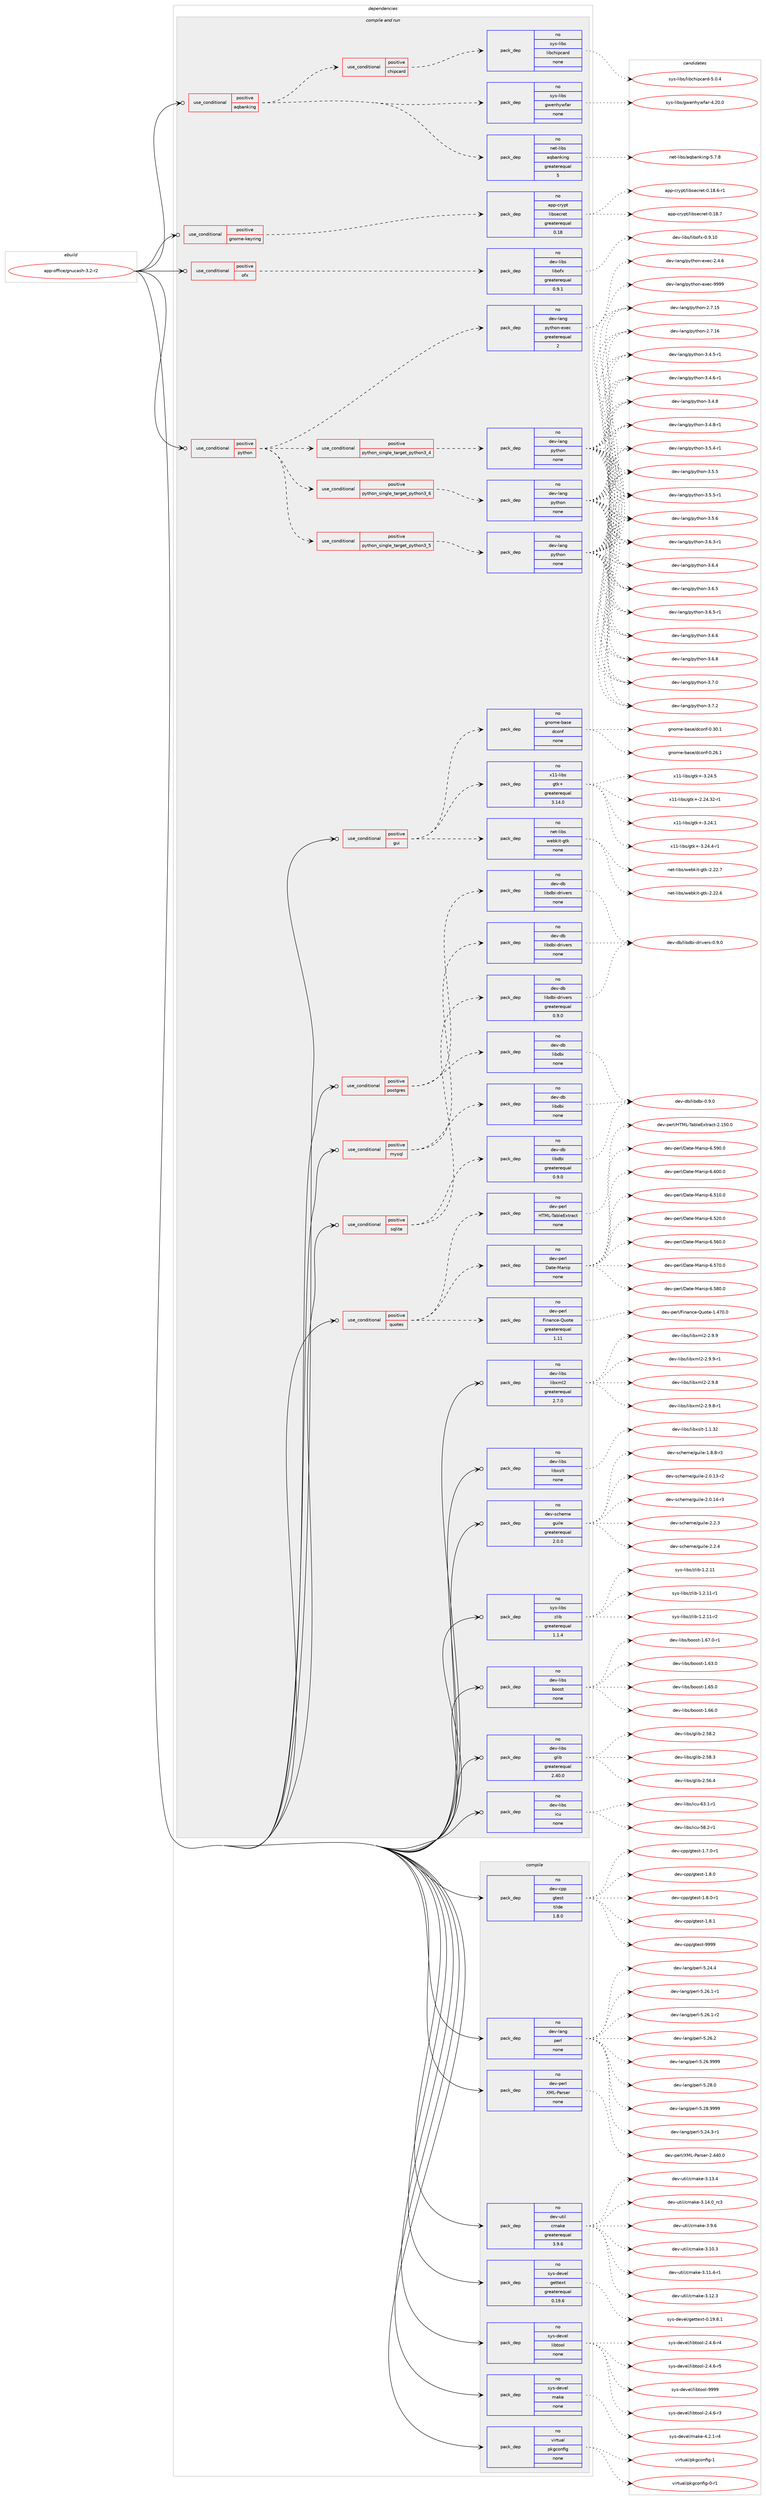 digraph prolog {

# *************
# Graph options
# *************

newrank=true;
concentrate=true;
compound=true;
graph [rankdir=LR,fontname=Helvetica,fontsize=10,ranksep=1.5];#, ranksep=2.5, nodesep=0.2];
edge  [arrowhead=vee];
node  [fontname=Helvetica,fontsize=10];

# **********
# The ebuild
# **********

subgraph cluster_leftcol {
color=gray;
rank=same;
label=<<i>ebuild</i>>;
id [label="app-office/gnucash-3.2-r2", color=red, width=4, href="../app-office/gnucash-3.2-r2.svg"];
}

# ****************
# The dependencies
# ****************

subgraph cluster_midcol {
color=gray;
label=<<i>dependencies</i>>;
subgraph cluster_compile {
fillcolor="#eeeeee";
style=filled;
label=<<i>compile</i>>;
subgraph pack928114 {
dependency1302621 [label=<<TABLE BORDER="0" CELLBORDER="1" CELLSPACING="0" CELLPADDING="4" WIDTH="220"><TR><TD ROWSPAN="6" CELLPADDING="30">pack_dep</TD></TR><TR><TD WIDTH="110">no</TD></TR><TR><TD>dev-cpp</TD></TR><TR><TD>gtest</TD></TR><TR><TD>tilde</TD></TR><TR><TD>1.8.0</TD></TR></TABLE>>, shape=none, color=blue];
}
id:e -> dependency1302621:w [weight=20,style="solid",arrowhead="vee"];
subgraph pack928115 {
dependency1302622 [label=<<TABLE BORDER="0" CELLBORDER="1" CELLSPACING="0" CELLPADDING="4" WIDTH="220"><TR><TD ROWSPAN="6" CELLPADDING="30">pack_dep</TD></TR><TR><TD WIDTH="110">no</TD></TR><TR><TD>dev-lang</TD></TR><TR><TD>perl</TD></TR><TR><TD>none</TD></TR><TR><TD></TD></TR></TABLE>>, shape=none, color=blue];
}
id:e -> dependency1302622:w [weight=20,style="solid",arrowhead="vee"];
subgraph pack928116 {
dependency1302623 [label=<<TABLE BORDER="0" CELLBORDER="1" CELLSPACING="0" CELLPADDING="4" WIDTH="220"><TR><TD ROWSPAN="6" CELLPADDING="30">pack_dep</TD></TR><TR><TD WIDTH="110">no</TD></TR><TR><TD>dev-perl</TD></TR><TR><TD>XML-Parser</TD></TR><TR><TD>none</TD></TR><TR><TD></TD></TR></TABLE>>, shape=none, color=blue];
}
id:e -> dependency1302623:w [weight=20,style="solid",arrowhead="vee"];
subgraph pack928117 {
dependency1302624 [label=<<TABLE BORDER="0" CELLBORDER="1" CELLSPACING="0" CELLPADDING="4" WIDTH="220"><TR><TD ROWSPAN="6" CELLPADDING="30">pack_dep</TD></TR><TR><TD WIDTH="110">no</TD></TR><TR><TD>dev-util</TD></TR><TR><TD>cmake</TD></TR><TR><TD>greaterequal</TD></TR><TR><TD>3.9.6</TD></TR></TABLE>>, shape=none, color=blue];
}
id:e -> dependency1302624:w [weight=20,style="solid",arrowhead="vee"];
subgraph pack928118 {
dependency1302625 [label=<<TABLE BORDER="0" CELLBORDER="1" CELLSPACING="0" CELLPADDING="4" WIDTH="220"><TR><TD ROWSPAN="6" CELLPADDING="30">pack_dep</TD></TR><TR><TD WIDTH="110">no</TD></TR><TR><TD>sys-devel</TD></TR><TR><TD>gettext</TD></TR><TR><TD>greaterequal</TD></TR><TR><TD>0.19.6</TD></TR></TABLE>>, shape=none, color=blue];
}
id:e -> dependency1302625:w [weight=20,style="solid",arrowhead="vee"];
subgraph pack928119 {
dependency1302626 [label=<<TABLE BORDER="0" CELLBORDER="1" CELLSPACING="0" CELLPADDING="4" WIDTH="220"><TR><TD ROWSPAN="6" CELLPADDING="30">pack_dep</TD></TR><TR><TD WIDTH="110">no</TD></TR><TR><TD>sys-devel</TD></TR><TR><TD>libtool</TD></TR><TR><TD>none</TD></TR><TR><TD></TD></TR></TABLE>>, shape=none, color=blue];
}
id:e -> dependency1302626:w [weight=20,style="solid",arrowhead="vee"];
subgraph pack928120 {
dependency1302627 [label=<<TABLE BORDER="0" CELLBORDER="1" CELLSPACING="0" CELLPADDING="4" WIDTH="220"><TR><TD ROWSPAN="6" CELLPADDING="30">pack_dep</TD></TR><TR><TD WIDTH="110">no</TD></TR><TR><TD>sys-devel</TD></TR><TR><TD>make</TD></TR><TR><TD>none</TD></TR><TR><TD></TD></TR></TABLE>>, shape=none, color=blue];
}
id:e -> dependency1302627:w [weight=20,style="solid",arrowhead="vee"];
subgraph pack928121 {
dependency1302628 [label=<<TABLE BORDER="0" CELLBORDER="1" CELLSPACING="0" CELLPADDING="4" WIDTH="220"><TR><TD ROWSPAN="6" CELLPADDING="30">pack_dep</TD></TR><TR><TD WIDTH="110">no</TD></TR><TR><TD>virtual</TD></TR><TR><TD>pkgconfig</TD></TR><TR><TD>none</TD></TR><TR><TD></TD></TR></TABLE>>, shape=none, color=blue];
}
id:e -> dependency1302628:w [weight=20,style="solid",arrowhead="vee"];
}
subgraph cluster_compileandrun {
fillcolor="#eeeeee";
style=filled;
label=<<i>compile and run</i>>;
subgraph cond354197 {
dependency1302629 [label=<<TABLE BORDER="0" CELLBORDER="1" CELLSPACING="0" CELLPADDING="4"><TR><TD ROWSPAN="3" CELLPADDING="10">use_conditional</TD></TR><TR><TD>positive</TD></TR><TR><TD>aqbanking</TD></TR></TABLE>>, shape=none, color=red];
subgraph pack928122 {
dependency1302630 [label=<<TABLE BORDER="0" CELLBORDER="1" CELLSPACING="0" CELLPADDING="4" WIDTH="220"><TR><TD ROWSPAN="6" CELLPADDING="30">pack_dep</TD></TR><TR><TD WIDTH="110">no</TD></TR><TR><TD>net-libs</TD></TR><TR><TD>aqbanking</TD></TR><TR><TD>greaterequal</TD></TR><TR><TD>5</TD></TR></TABLE>>, shape=none, color=blue];
}
dependency1302629:e -> dependency1302630:w [weight=20,style="dashed",arrowhead="vee"];
subgraph pack928123 {
dependency1302631 [label=<<TABLE BORDER="0" CELLBORDER="1" CELLSPACING="0" CELLPADDING="4" WIDTH="220"><TR><TD ROWSPAN="6" CELLPADDING="30">pack_dep</TD></TR><TR><TD WIDTH="110">no</TD></TR><TR><TD>sys-libs</TD></TR><TR><TD>gwenhywfar</TD></TR><TR><TD>none</TD></TR><TR><TD></TD></TR></TABLE>>, shape=none, color=blue];
}
dependency1302629:e -> dependency1302631:w [weight=20,style="dashed",arrowhead="vee"];
subgraph cond354198 {
dependency1302632 [label=<<TABLE BORDER="0" CELLBORDER="1" CELLSPACING="0" CELLPADDING="4"><TR><TD ROWSPAN="3" CELLPADDING="10">use_conditional</TD></TR><TR><TD>positive</TD></TR><TR><TD>chipcard</TD></TR></TABLE>>, shape=none, color=red];
subgraph pack928124 {
dependency1302633 [label=<<TABLE BORDER="0" CELLBORDER="1" CELLSPACING="0" CELLPADDING="4" WIDTH="220"><TR><TD ROWSPAN="6" CELLPADDING="30">pack_dep</TD></TR><TR><TD WIDTH="110">no</TD></TR><TR><TD>sys-libs</TD></TR><TR><TD>libchipcard</TD></TR><TR><TD>none</TD></TR><TR><TD></TD></TR></TABLE>>, shape=none, color=blue];
}
dependency1302632:e -> dependency1302633:w [weight=20,style="dashed",arrowhead="vee"];
}
dependency1302629:e -> dependency1302632:w [weight=20,style="dashed",arrowhead="vee"];
}
id:e -> dependency1302629:w [weight=20,style="solid",arrowhead="odotvee"];
subgraph cond354199 {
dependency1302634 [label=<<TABLE BORDER="0" CELLBORDER="1" CELLSPACING="0" CELLPADDING="4"><TR><TD ROWSPAN="3" CELLPADDING="10">use_conditional</TD></TR><TR><TD>positive</TD></TR><TR><TD>gnome-keyring</TD></TR></TABLE>>, shape=none, color=red];
subgraph pack928125 {
dependency1302635 [label=<<TABLE BORDER="0" CELLBORDER="1" CELLSPACING="0" CELLPADDING="4" WIDTH="220"><TR><TD ROWSPAN="6" CELLPADDING="30">pack_dep</TD></TR><TR><TD WIDTH="110">no</TD></TR><TR><TD>app-crypt</TD></TR><TR><TD>libsecret</TD></TR><TR><TD>greaterequal</TD></TR><TR><TD>0.18</TD></TR></TABLE>>, shape=none, color=blue];
}
dependency1302634:e -> dependency1302635:w [weight=20,style="dashed",arrowhead="vee"];
}
id:e -> dependency1302634:w [weight=20,style="solid",arrowhead="odotvee"];
subgraph cond354200 {
dependency1302636 [label=<<TABLE BORDER="0" CELLBORDER="1" CELLSPACING="0" CELLPADDING="4"><TR><TD ROWSPAN="3" CELLPADDING="10">use_conditional</TD></TR><TR><TD>positive</TD></TR><TR><TD>gui</TD></TR></TABLE>>, shape=none, color=red];
subgraph pack928126 {
dependency1302637 [label=<<TABLE BORDER="0" CELLBORDER="1" CELLSPACING="0" CELLPADDING="4" WIDTH="220"><TR><TD ROWSPAN="6" CELLPADDING="30">pack_dep</TD></TR><TR><TD WIDTH="110">no</TD></TR><TR><TD>gnome-base</TD></TR><TR><TD>dconf</TD></TR><TR><TD>none</TD></TR><TR><TD></TD></TR></TABLE>>, shape=none, color=blue];
}
dependency1302636:e -> dependency1302637:w [weight=20,style="dashed",arrowhead="vee"];
subgraph pack928127 {
dependency1302638 [label=<<TABLE BORDER="0" CELLBORDER="1" CELLSPACING="0" CELLPADDING="4" WIDTH="220"><TR><TD ROWSPAN="6" CELLPADDING="30">pack_dep</TD></TR><TR><TD WIDTH="110">no</TD></TR><TR><TD>net-libs</TD></TR><TR><TD>webkit-gtk</TD></TR><TR><TD>none</TD></TR><TR><TD></TD></TR></TABLE>>, shape=none, color=blue];
}
dependency1302636:e -> dependency1302638:w [weight=20,style="dashed",arrowhead="vee"];
subgraph pack928128 {
dependency1302639 [label=<<TABLE BORDER="0" CELLBORDER="1" CELLSPACING="0" CELLPADDING="4" WIDTH="220"><TR><TD ROWSPAN="6" CELLPADDING="30">pack_dep</TD></TR><TR><TD WIDTH="110">no</TD></TR><TR><TD>x11-libs</TD></TR><TR><TD>gtk+</TD></TR><TR><TD>greaterequal</TD></TR><TR><TD>3.14.0</TD></TR></TABLE>>, shape=none, color=blue];
}
dependency1302636:e -> dependency1302639:w [weight=20,style="dashed",arrowhead="vee"];
}
id:e -> dependency1302636:w [weight=20,style="solid",arrowhead="odotvee"];
subgraph cond354201 {
dependency1302640 [label=<<TABLE BORDER="0" CELLBORDER="1" CELLSPACING="0" CELLPADDING="4"><TR><TD ROWSPAN="3" CELLPADDING="10">use_conditional</TD></TR><TR><TD>positive</TD></TR><TR><TD>mysql</TD></TR></TABLE>>, shape=none, color=red];
subgraph pack928129 {
dependency1302641 [label=<<TABLE BORDER="0" CELLBORDER="1" CELLSPACING="0" CELLPADDING="4" WIDTH="220"><TR><TD ROWSPAN="6" CELLPADDING="30">pack_dep</TD></TR><TR><TD WIDTH="110">no</TD></TR><TR><TD>dev-db</TD></TR><TR><TD>libdbi</TD></TR><TR><TD>none</TD></TR><TR><TD></TD></TR></TABLE>>, shape=none, color=blue];
}
dependency1302640:e -> dependency1302641:w [weight=20,style="dashed",arrowhead="vee"];
subgraph pack928130 {
dependency1302642 [label=<<TABLE BORDER="0" CELLBORDER="1" CELLSPACING="0" CELLPADDING="4" WIDTH="220"><TR><TD ROWSPAN="6" CELLPADDING="30">pack_dep</TD></TR><TR><TD WIDTH="110">no</TD></TR><TR><TD>dev-db</TD></TR><TR><TD>libdbi-drivers</TD></TR><TR><TD>none</TD></TR><TR><TD></TD></TR></TABLE>>, shape=none, color=blue];
}
dependency1302640:e -> dependency1302642:w [weight=20,style="dashed",arrowhead="vee"];
}
id:e -> dependency1302640:w [weight=20,style="solid",arrowhead="odotvee"];
subgraph cond354202 {
dependency1302643 [label=<<TABLE BORDER="0" CELLBORDER="1" CELLSPACING="0" CELLPADDING="4"><TR><TD ROWSPAN="3" CELLPADDING="10">use_conditional</TD></TR><TR><TD>positive</TD></TR><TR><TD>ofx</TD></TR></TABLE>>, shape=none, color=red];
subgraph pack928131 {
dependency1302644 [label=<<TABLE BORDER="0" CELLBORDER="1" CELLSPACING="0" CELLPADDING="4" WIDTH="220"><TR><TD ROWSPAN="6" CELLPADDING="30">pack_dep</TD></TR><TR><TD WIDTH="110">no</TD></TR><TR><TD>dev-libs</TD></TR><TR><TD>libofx</TD></TR><TR><TD>greaterequal</TD></TR><TR><TD>0.9.1</TD></TR></TABLE>>, shape=none, color=blue];
}
dependency1302643:e -> dependency1302644:w [weight=20,style="dashed",arrowhead="vee"];
}
id:e -> dependency1302643:w [weight=20,style="solid",arrowhead="odotvee"];
subgraph cond354203 {
dependency1302645 [label=<<TABLE BORDER="0" CELLBORDER="1" CELLSPACING="0" CELLPADDING="4"><TR><TD ROWSPAN="3" CELLPADDING="10">use_conditional</TD></TR><TR><TD>positive</TD></TR><TR><TD>postgres</TD></TR></TABLE>>, shape=none, color=red];
subgraph pack928132 {
dependency1302646 [label=<<TABLE BORDER="0" CELLBORDER="1" CELLSPACING="0" CELLPADDING="4" WIDTH="220"><TR><TD ROWSPAN="6" CELLPADDING="30">pack_dep</TD></TR><TR><TD WIDTH="110">no</TD></TR><TR><TD>dev-db</TD></TR><TR><TD>libdbi</TD></TR><TR><TD>none</TD></TR><TR><TD></TD></TR></TABLE>>, shape=none, color=blue];
}
dependency1302645:e -> dependency1302646:w [weight=20,style="dashed",arrowhead="vee"];
subgraph pack928133 {
dependency1302647 [label=<<TABLE BORDER="0" CELLBORDER="1" CELLSPACING="0" CELLPADDING="4" WIDTH="220"><TR><TD ROWSPAN="6" CELLPADDING="30">pack_dep</TD></TR><TR><TD WIDTH="110">no</TD></TR><TR><TD>dev-db</TD></TR><TR><TD>libdbi-drivers</TD></TR><TR><TD>none</TD></TR><TR><TD></TD></TR></TABLE>>, shape=none, color=blue];
}
dependency1302645:e -> dependency1302647:w [weight=20,style="dashed",arrowhead="vee"];
}
id:e -> dependency1302645:w [weight=20,style="solid",arrowhead="odotvee"];
subgraph cond354204 {
dependency1302648 [label=<<TABLE BORDER="0" CELLBORDER="1" CELLSPACING="0" CELLPADDING="4"><TR><TD ROWSPAN="3" CELLPADDING="10">use_conditional</TD></TR><TR><TD>positive</TD></TR><TR><TD>python</TD></TR></TABLE>>, shape=none, color=red];
subgraph cond354205 {
dependency1302649 [label=<<TABLE BORDER="0" CELLBORDER="1" CELLSPACING="0" CELLPADDING="4"><TR><TD ROWSPAN="3" CELLPADDING="10">use_conditional</TD></TR><TR><TD>positive</TD></TR><TR><TD>python_single_target_python3_4</TD></TR></TABLE>>, shape=none, color=red];
subgraph pack928134 {
dependency1302650 [label=<<TABLE BORDER="0" CELLBORDER="1" CELLSPACING="0" CELLPADDING="4" WIDTH="220"><TR><TD ROWSPAN="6" CELLPADDING="30">pack_dep</TD></TR><TR><TD WIDTH="110">no</TD></TR><TR><TD>dev-lang</TD></TR><TR><TD>python</TD></TR><TR><TD>none</TD></TR><TR><TD></TD></TR></TABLE>>, shape=none, color=blue];
}
dependency1302649:e -> dependency1302650:w [weight=20,style="dashed",arrowhead="vee"];
}
dependency1302648:e -> dependency1302649:w [weight=20,style="dashed",arrowhead="vee"];
subgraph cond354206 {
dependency1302651 [label=<<TABLE BORDER="0" CELLBORDER="1" CELLSPACING="0" CELLPADDING="4"><TR><TD ROWSPAN="3" CELLPADDING="10">use_conditional</TD></TR><TR><TD>positive</TD></TR><TR><TD>python_single_target_python3_5</TD></TR></TABLE>>, shape=none, color=red];
subgraph pack928135 {
dependency1302652 [label=<<TABLE BORDER="0" CELLBORDER="1" CELLSPACING="0" CELLPADDING="4" WIDTH="220"><TR><TD ROWSPAN="6" CELLPADDING="30">pack_dep</TD></TR><TR><TD WIDTH="110">no</TD></TR><TR><TD>dev-lang</TD></TR><TR><TD>python</TD></TR><TR><TD>none</TD></TR><TR><TD></TD></TR></TABLE>>, shape=none, color=blue];
}
dependency1302651:e -> dependency1302652:w [weight=20,style="dashed",arrowhead="vee"];
}
dependency1302648:e -> dependency1302651:w [weight=20,style="dashed",arrowhead="vee"];
subgraph cond354207 {
dependency1302653 [label=<<TABLE BORDER="0" CELLBORDER="1" CELLSPACING="0" CELLPADDING="4"><TR><TD ROWSPAN="3" CELLPADDING="10">use_conditional</TD></TR><TR><TD>positive</TD></TR><TR><TD>python_single_target_python3_6</TD></TR></TABLE>>, shape=none, color=red];
subgraph pack928136 {
dependency1302654 [label=<<TABLE BORDER="0" CELLBORDER="1" CELLSPACING="0" CELLPADDING="4" WIDTH="220"><TR><TD ROWSPAN="6" CELLPADDING="30">pack_dep</TD></TR><TR><TD WIDTH="110">no</TD></TR><TR><TD>dev-lang</TD></TR><TR><TD>python</TD></TR><TR><TD>none</TD></TR><TR><TD></TD></TR></TABLE>>, shape=none, color=blue];
}
dependency1302653:e -> dependency1302654:w [weight=20,style="dashed",arrowhead="vee"];
}
dependency1302648:e -> dependency1302653:w [weight=20,style="dashed",arrowhead="vee"];
subgraph pack928137 {
dependency1302655 [label=<<TABLE BORDER="0" CELLBORDER="1" CELLSPACING="0" CELLPADDING="4" WIDTH="220"><TR><TD ROWSPAN="6" CELLPADDING="30">pack_dep</TD></TR><TR><TD WIDTH="110">no</TD></TR><TR><TD>dev-lang</TD></TR><TR><TD>python-exec</TD></TR><TR><TD>greaterequal</TD></TR><TR><TD>2</TD></TR></TABLE>>, shape=none, color=blue];
}
dependency1302648:e -> dependency1302655:w [weight=20,style="dashed",arrowhead="vee"];
}
id:e -> dependency1302648:w [weight=20,style="solid",arrowhead="odotvee"];
subgraph cond354208 {
dependency1302656 [label=<<TABLE BORDER="0" CELLBORDER="1" CELLSPACING="0" CELLPADDING="4"><TR><TD ROWSPAN="3" CELLPADDING="10">use_conditional</TD></TR><TR><TD>positive</TD></TR><TR><TD>quotes</TD></TR></TABLE>>, shape=none, color=red];
subgraph pack928138 {
dependency1302657 [label=<<TABLE BORDER="0" CELLBORDER="1" CELLSPACING="0" CELLPADDING="4" WIDTH="220"><TR><TD ROWSPAN="6" CELLPADDING="30">pack_dep</TD></TR><TR><TD WIDTH="110">no</TD></TR><TR><TD>dev-perl</TD></TR><TR><TD>Finance-Quote</TD></TR><TR><TD>greaterequal</TD></TR><TR><TD>1.11</TD></TR></TABLE>>, shape=none, color=blue];
}
dependency1302656:e -> dependency1302657:w [weight=20,style="dashed",arrowhead="vee"];
subgraph pack928139 {
dependency1302658 [label=<<TABLE BORDER="0" CELLBORDER="1" CELLSPACING="0" CELLPADDING="4" WIDTH="220"><TR><TD ROWSPAN="6" CELLPADDING="30">pack_dep</TD></TR><TR><TD WIDTH="110">no</TD></TR><TR><TD>dev-perl</TD></TR><TR><TD>Date-Manip</TD></TR><TR><TD>none</TD></TR><TR><TD></TD></TR></TABLE>>, shape=none, color=blue];
}
dependency1302656:e -> dependency1302658:w [weight=20,style="dashed",arrowhead="vee"];
subgraph pack928140 {
dependency1302659 [label=<<TABLE BORDER="0" CELLBORDER="1" CELLSPACING="0" CELLPADDING="4" WIDTH="220"><TR><TD ROWSPAN="6" CELLPADDING="30">pack_dep</TD></TR><TR><TD WIDTH="110">no</TD></TR><TR><TD>dev-perl</TD></TR><TR><TD>HTML-TableExtract</TD></TR><TR><TD>none</TD></TR><TR><TD></TD></TR></TABLE>>, shape=none, color=blue];
}
dependency1302656:e -> dependency1302659:w [weight=20,style="dashed",arrowhead="vee"];
}
id:e -> dependency1302656:w [weight=20,style="solid",arrowhead="odotvee"];
subgraph cond354209 {
dependency1302660 [label=<<TABLE BORDER="0" CELLBORDER="1" CELLSPACING="0" CELLPADDING="4"><TR><TD ROWSPAN="3" CELLPADDING="10">use_conditional</TD></TR><TR><TD>positive</TD></TR><TR><TD>sqlite</TD></TR></TABLE>>, shape=none, color=red];
subgraph pack928141 {
dependency1302661 [label=<<TABLE BORDER="0" CELLBORDER="1" CELLSPACING="0" CELLPADDING="4" WIDTH="220"><TR><TD ROWSPAN="6" CELLPADDING="30">pack_dep</TD></TR><TR><TD WIDTH="110">no</TD></TR><TR><TD>dev-db</TD></TR><TR><TD>libdbi</TD></TR><TR><TD>greaterequal</TD></TR><TR><TD>0.9.0</TD></TR></TABLE>>, shape=none, color=blue];
}
dependency1302660:e -> dependency1302661:w [weight=20,style="dashed",arrowhead="vee"];
subgraph pack928142 {
dependency1302662 [label=<<TABLE BORDER="0" CELLBORDER="1" CELLSPACING="0" CELLPADDING="4" WIDTH="220"><TR><TD ROWSPAN="6" CELLPADDING="30">pack_dep</TD></TR><TR><TD WIDTH="110">no</TD></TR><TR><TD>dev-db</TD></TR><TR><TD>libdbi-drivers</TD></TR><TR><TD>greaterequal</TD></TR><TR><TD>0.9.0</TD></TR></TABLE>>, shape=none, color=blue];
}
dependency1302660:e -> dependency1302662:w [weight=20,style="dashed",arrowhead="vee"];
}
id:e -> dependency1302660:w [weight=20,style="solid",arrowhead="odotvee"];
subgraph pack928143 {
dependency1302663 [label=<<TABLE BORDER="0" CELLBORDER="1" CELLSPACING="0" CELLPADDING="4" WIDTH="220"><TR><TD ROWSPAN="6" CELLPADDING="30">pack_dep</TD></TR><TR><TD WIDTH="110">no</TD></TR><TR><TD>dev-libs</TD></TR><TR><TD>boost</TD></TR><TR><TD>none</TD></TR><TR><TD></TD></TR></TABLE>>, shape=none, color=blue];
}
id:e -> dependency1302663:w [weight=20,style="solid",arrowhead="odotvee"];
subgraph pack928144 {
dependency1302664 [label=<<TABLE BORDER="0" CELLBORDER="1" CELLSPACING="0" CELLPADDING="4" WIDTH="220"><TR><TD ROWSPAN="6" CELLPADDING="30">pack_dep</TD></TR><TR><TD WIDTH="110">no</TD></TR><TR><TD>dev-libs</TD></TR><TR><TD>glib</TD></TR><TR><TD>greaterequal</TD></TR><TR><TD>2.40.0</TD></TR></TABLE>>, shape=none, color=blue];
}
id:e -> dependency1302664:w [weight=20,style="solid",arrowhead="odotvee"];
subgraph pack928145 {
dependency1302665 [label=<<TABLE BORDER="0" CELLBORDER="1" CELLSPACING="0" CELLPADDING="4" WIDTH="220"><TR><TD ROWSPAN="6" CELLPADDING="30">pack_dep</TD></TR><TR><TD WIDTH="110">no</TD></TR><TR><TD>dev-libs</TD></TR><TR><TD>icu</TD></TR><TR><TD>none</TD></TR><TR><TD></TD></TR></TABLE>>, shape=none, color=blue];
}
id:e -> dependency1302665:w [weight=20,style="solid",arrowhead="odotvee"];
subgraph pack928146 {
dependency1302666 [label=<<TABLE BORDER="0" CELLBORDER="1" CELLSPACING="0" CELLPADDING="4" WIDTH="220"><TR><TD ROWSPAN="6" CELLPADDING="30">pack_dep</TD></TR><TR><TD WIDTH="110">no</TD></TR><TR><TD>dev-libs</TD></TR><TR><TD>libxml2</TD></TR><TR><TD>greaterequal</TD></TR><TR><TD>2.7.0</TD></TR></TABLE>>, shape=none, color=blue];
}
id:e -> dependency1302666:w [weight=20,style="solid",arrowhead="odotvee"];
subgraph pack928147 {
dependency1302667 [label=<<TABLE BORDER="0" CELLBORDER="1" CELLSPACING="0" CELLPADDING="4" WIDTH="220"><TR><TD ROWSPAN="6" CELLPADDING="30">pack_dep</TD></TR><TR><TD WIDTH="110">no</TD></TR><TR><TD>dev-libs</TD></TR><TR><TD>libxslt</TD></TR><TR><TD>none</TD></TR><TR><TD></TD></TR></TABLE>>, shape=none, color=blue];
}
id:e -> dependency1302667:w [weight=20,style="solid",arrowhead="odotvee"];
subgraph pack928148 {
dependency1302668 [label=<<TABLE BORDER="0" CELLBORDER="1" CELLSPACING="0" CELLPADDING="4" WIDTH="220"><TR><TD ROWSPAN="6" CELLPADDING="30">pack_dep</TD></TR><TR><TD WIDTH="110">no</TD></TR><TR><TD>dev-scheme</TD></TR><TR><TD>guile</TD></TR><TR><TD>greaterequal</TD></TR><TR><TD>2.0.0</TD></TR></TABLE>>, shape=none, color=blue];
}
id:e -> dependency1302668:w [weight=20,style="solid",arrowhead="odotvee"];
subgraph pack928149 {
dependency1302669 [label=<<TABLE BORDER="0" CELLBORDER="1" CELLSPACING="0" CELLPADDING="4" WIDTH="220"><TR><TD ROWSPAN="6" CELLPADDING="30">pack_dep</TD></TR><TR><TD WIDTH="110">no</TD></TR><TR><TD>sys-libs</TD></TR><TR><TD>zlib</TD></TR><TR><TD>greaterequal</TD></TR><TR><TD>1.1.4</TD></TR></TABLE>>, shape=none, color=blue];
}
id:e -> dependency1302669:w [weight=20,style="solid",arrowhead="odotvee"];
}
subgraph cluster_run {
fillcolor="#eeeeee";
style=filled;
label=<<i>run</i>>;
}
}

# **************
# The candidates
# **************

subgraph cluster_choices {
rank=same;
color=gray;
label=<<i>candidates</i>>;

subgraph choice928114 {
color=black;
nodesep=1;
choice1001011184599112112471031161011151164549465546484511449 [label="dev-cpp/gtest-1.7.0-r1", color=red, width=4,href="../dev-cpp/gtest-1.7.0-r1.svg"];
choice100101118459911211247103116101115116454946564648 [label="dev-cpp/gtest-1.8.0", color=red, width=4,href="../dev-cpp/gtest-1.8.0.svg"];
choice1001011184599112112471031161011151164549465646484511449 [label="dev-cpp/gtest-1.8.0-r1", color=red, width=4,href="../dev-cpp/gtest-1.8.0-r1.svg"];
choice100101118459911211247103116101115116454946564649 [label="dev-cpp/gtest-1.8.1", color=red, width=4,href="../dev-cpp/gtest-1.8.1.svg"];
choice1001011184599112112471031161011151164557575757 [label="dev-cpp/gtest-9999", color=red, width=4,href="../dev-cpp/gtest-9999.svg"];
dependency1302621:e -> choice1001011184599112112471031161011151164549465546484511449:w [style=dotted,weight="100"];
dependency1302621:e -> choice100101118459911211247103116101115116454946564648:w [style=dotted,weight="100"];
dependency1302621:e -> choice1001011184599112112471031161011151164549465646484511449:w [style=dotted,weight="100"];
dependency1302621:e -> choice100101118459911211247103116101115116454946564649:w [style=dotted,weight="100"];
dependency1302621:e -> choice1001011184599112112471031161011151164557575757:w [style=dotted,weight="100"];
}
subgraph choice928115 {
color=black;
nodesep=1;
choice100101118451089711010347112101114108455346505246514511449 [label="dev-lang/perl-5.24.3-r1", color=red, width=4,href="../dev-lang/perl-5.24.3-r1.svg"];
choice10010111845108971101034711210111410845534650524652 [label="dev-lang/perl-5.24.4", color=red, width=4,href="../dev-lang/perl-5.24.4.svg"];
choice100101118451089711010347112101114108455346505446494511449 [label="dev-lang/perl-5.26.1-r1", color=red, width=4,href="../dev-lang/perl-5.26.1-r1.svg"];
choice100101118451089711010347112101114108455346505446494511450 [label="dev-lang/perl-5.26.1-r2", color=red, width=4,href="../dev-lang/perl-5.26.1-r2.svg"];
choice10010111845108971101034711210111410845534650544650 [label="dev-lang/perl-5.26.2", color=red, width=4,href="../dev-lang/perl-5.26.2.svg"];
choice10010111845108971101034711210111410845534650544657575757 [label="dev-lang/perl-5.26.9999", color=red, width=4,href="../dev-lang/perl-5.26.9999.svg"];
choice10010111845108971101034711210111410845534650564648 [label="dev-lang/perl-5.28.0", color=red, width=4,href="../dev-lang/perl-5.28.0.svg"];
choice10010111845108971101034711210111410845534650564657575757 [label="dev-lang/perl-5.28.9999", color=red, width=4,href="../dev-lang/perl-5.28.9999.svg"];
dependency1302622:e -> choice100101118451089711010347112101114108455346505246514511449:w [style=dotted,weight="100"];
dependency1302622:e -> choice10010111845108971101034711210111410845534650524652:w [style=dotted,weight="100"];
dependency1302622:e -> choice100101118451089711010347112101114108455346505446494511449:w [style=dotted,weight="100"];
dependency1302622:e -> choice100101118451089711010347112101114108455346505446494511450:w [style=dotted,weight="100"];
dependency1302622:e -> choice10010111845108971101034711210111410845534650544650:w [style=dotted,weight="100"];
dependency1302622:e -> choice10010111845108971101034711210111410845534650544657575757:w [style=dotted,weight="100"];
dependency1302622:e -> choice10010111845108971101034711210111410845534650564648:w [style=dotted,weight="100"];
dependency1302622:e -> choice10010111845108971101034711210111410845534650564657575757:w [style=dotted,weight="100"];
}
subgraph choice928116 {
color=black;
nodesep=1;
choice10010111845112101114108478877764580971141151011144550465252484648 [label="dev-perl/XML-Parser-2.440.0", color=red, width=4,href="../dev-perl/XML-Parser-2.440.0.svg"];
dependency1302623:e -> choice10010111845112101114108478877764580971141151011144550465252484648:w [style=dotted,weight="100"];
}
subgraph choice928117 {
color=black;
nodesep=1;
choice1001011184511711610510847991099710710145514649484651 [label="dev-util/cmake-3.10.3", color=red, width=4,href="../dev-util/cmake-3.10.3.svg"];
choice10010111845117116105108479910997107101455146494946524511449 [label="dev-util/cmake-3.11.4-r1", color=red, width=4,href="../dev-util/cmake-3.11.4-r1.svg"];
choice1001011184511711610510847991099710710145514649504651 [label="dev-util/cmake-3.12.3", color=red, width=4,href="../dev-util/cmake-3.12.3.svg"];
choice1001011184511711610510847991099710710145514649514652 [label="dev-util/cmake-3.13.4", color=red, width=4,href="../dev-util/cmake-3.13.4.svg"];
choice1001011184511711610510847991099710710145514649524648951149951 [label="dev-util/cmake-3.14.0_rc3", color=red, width=4,href="../dev-util/cmake-3.14.0_rc3.svg"];
choice10010111845117116105108479910997107101455146574654 [label="dev-util/cmake-3.9.6", color=red, width=4,href="../dev-util/cmake-3.9.6.svg"];
dependency1302624:e -> choice1001011184511711610510847991099710710145514649484651:w [style=dotted,weight="100"];
dependency1302624:e -> choice10010111845117116105108479910997107101455146494946524511449:w [style=dotted,weight="100"];
dependency1302624:e -> choice1001011184511711610510847991099710710145514649504651:w [style=dotted,weight="100"];
dependency1302624:e -> choice1001011184511711610510847991099710710145514649514652:w [style=dotted,weight="100"];
dependency1302624:e -> choice1001011184511711610510847991099710710145514649524648951149951:w [style=dotted,weight="100"];
dependency1302624:e -> choice10010111845117116105108479910997107101455146574654:w [style=dotted,weight="100"];
}
subgraph choice928118 {
color=black;
nodesep=1;
choice1151211154510010111810110847103101116116101120116454846495746564649 [label="sys-devel/gettext-0.19.8.1", color=red, width=4,href="../sys-devel/gettext-0.19.8.1.svg"];
dependency1302625:e -> choice1151211154510010111810110847103101116116101120116454846495746564649:w [style=dotted,weight="100"];
}
subgraph choice928119 {
color=black;
nodesep=1;
choice1151211154510010111810110847108105981161111111084550465246544511451 [label="sys-devel/libtool-2.4.6-r3", color=red, width=4,href="../sys-devel/libtool-2.4.6-r3.svg"];
choice1151211154510010111810110847108105981161111111084550465246544511452 [label="sys-devel/libtool-2.4.6-r4", color=red, width=4,href="../sys-devel/libtool-2.4.6-r4.svg"];
choice1151211154510010111810110847108105981161111111084550465246544511453 [label="sys-devel/libtool-2.4.6-r5", color=red, width=4,href="../sys-devel/libtool-2.4.6-r5.svg"];
choice1151211154510010111810110847108105981161111111084557575757 [label="sys-devel/libtool-9999", color=red, width=4,href="../sys-devel/libtool-9999.svg"];
dependency1302626:e -> choice1151211154510010111810110847108105981161111111084550465246544511451:w [style=dotted,weight="100"];
dependency1302626:e -> choice1151211154510010111810110847108105981161111111084550465246544511452:w [style=dotted,weight="100"];
dependency1302626:e -> choice1151211154510010111810110847108105981161111111084550465246544511453:w [style=dotted,weight="100"];
dependency1302626:e -> choice1151211154510010111810110847108105981161111111084557575757:w [style=dotted,weight="100"];
}
subgraph choice928120 {
color=black;
nodesep=1;
choice1151211154510010111810110847109971071014552465046494511452 [label="sys-devel/make-4.2.1-r4", color=red, width=4,href="../sys-devel/make-4.2.1-r4.svg"];
dependency1302627:e -> choice1151211154510010111810110847109971071014552465046494511452:w [style=dotted,weight="100"];
}
subgraph choice928121 {
color=black;
nodesep=1;
choice11810511411611797108471121071039911111010210510345484511449 [label="virtual/pkgconfig-0-r1", color=red, width=4,href="../virtual/pkgconfig-0-r1.svg"];
choice1181051141161179710847112107103991111101021051034549 [label="virtual/pkgconfig-1", color=red, width=4,href="../virtual/pkgconfig-1.svg"];
dependency1302628:e -> choice11810511411611797108471121071039911111010210510345484511449:w [style=dotted,weight="100"];
dependency1302628:e -> choice1181051141161179710847112107103991111101021051034549:w [style=dotted,weight="100"];
}
subgraph choice928122 {
color=black;
nodesep=1;
choice110101116451081059811547971139897110107105110103455346554656 [label="net-libs/aqbanking-5.7.8", color=red, width=4,href="../net-libs/aqbanking-5.7.8.svg"];
dependency1302630:e -> choice110101116451081059811547971139897110107105110103455346554656:w [style=dotted,weight="100"];
}
subgraph choice928123 {
color=black;
nodesep=1;
choice1151211154510810598115471031191011101041211191029711445524650484648 [label="sys-libs/gwenhywfar-4.20.0", color=red, width=4,href="../sys-libs/gwenhywfar-4.20.0.svg"];
dependency1302631:e -> choice1151211154510810598115471031191011101041211191029711445524650484648:w [style=dotted,weight="100"];
}
subgraph choice928124 {
color=black;
nodesep=1;
choice11512111545108105981154710810598991041051129997114100455346484652 [label="sys-libs/libchipcard-5.0.4", color=red, width=4,href="../sys-libs/libchipcard-5.0.4.svg"];
dependency1302633:e -> choice11512111545108105981154710810598991041051129997114100455346484652:w [style=dotted,weight="100"];
}
subgraph choice928125 {
color=black;
nodesep=1;
choice971121124599114121112116471081059811510199114101116454846495646544511449 [label="app-crypt/libsecret-0.18.6-r1", color=red, width=4,href="../app-crypt/libsecret-0.18.6-r1.svg"];
choice97112112459911412111211647108105981151019911410111645484649564655 [label="app-crypt/libsecret-0.18.7", color=red, width=4,href="../app-crypt/libsecret-0.18.7.svg"];
dependency1302635:e -> choice971121124599114121112116471081059811510199114101116454846495646544511449:w [style=dotted,weight="100"];
dependency1302635:e -> choice97112112459911412111211647108105981151019911410111645484649564655:w [style=dotted,weight="100"];
}
subgraph choice928126 {
color=black;
nodesep=1;
choice103110111109101459897115101471009911111010245484650544649 [label="gnome-base/dconf-0.26.1", color=red, width=4,href="../gnome-base/dconf-0.26.1.svg"];
choice103110111109101459897115101471009911111010245484651484649 [label="gnome-base/dconf-0.30.1", color=red, width=4,href="../gnome-base/dconf-0.30.1.svg"];
dependency1302637:e -> choice103110111109101459897115101471009911111010245484650544649:w [style=dotted,weight="100"];
dependency1302637:e -> choice103110111109101459897115101471009911111010245484651484649:w [style=dotted,weight="100"];
}
subgraph choice928127 {
color=black;
nodesep=1;
choice110101116451081059811547119101981071051164510311610745504650504654 [label="net-libs/webkit-gtk-2.22.6", color=red, width=4,href="../net-libs/webkit-gtk-2.22.6.svg"];
choice110101116451081059811547119101981071051164510311610745504650504655 [label="net-libs/webkit-gtk-2.22.7", color=red, width=4,href="../net-libs/webkit-gtk-2.22.7.svg"];
dependency1302638:e -> choice110101116451081059811547119101981071051164510311610745504650504654:w [style=dotted,weight="100"];
dependency1302638:e -> choice110101116451081059811547119101981071051164510311610745504650504655:w [style=dotted,weight="100"];
}
subgraph choice928128 {
color=black;
nodesep=1;
choice12049494510810598115471031161074345504650524651504511449 [label="x11-libs/gtk+-2.24.32-r1", color=red, width=4,href="../x11-libs/gtk+-2.24.32-r1.svg"];
choice12049494510810598115471031161074345514650524649 [label="x11-libs/gtk+-3.24.1", color=red, width=4,href="../x11-libs/gtk+-3.24.1.svg"];
choice120494945108105981154710311610743455146505246524511449 [label="x11-libs/gtk+-3.24.4-r1", color=red, width=4,href="../x11-libs/gtk+-3.24.4-r1.svg"];
choice12049494510810598115471031161074345514650524653 [label="x11-libs/gtk+-3.24.5", color=red, width=4,href="../x11-libs/gtk+-3.24.5.svg"];
dependency1302639:e -> choice12049494510810598115471031161074345504650524651504511449:w [style=dotted,weight="100"];
dependency1302639:e -> choice12049494510810598115471031161074345514650524649:w [style=dotted,weight="100"];
dependency1302639:e -> choice120494945108105981154710311610743455146505246524511449:w [style=dotted,weight="100"];
dependency1302639:e -> choice12049494510810598115471031161074345514650524653:w [style=dotted,weight="100"];
}
subgraph choice928129 {
color=black;
nodesep=1;
choice1001011184510098471081059810098105454846574648 [label="dev-db/libdbi-0.9.0", color=red, width=4,href="../dev-db/libdbi-0.9.0.svg"];
dependency1302641:e -> choice1001011184510098471081059810098105454846574648:w [style=dotted,weight="100"];
}
subgraph choice928130 {
color=black;
nodesep=1;
choice100101118451009847108105981009810545100114105118101114115454846574648 [label="dev-db/libdbi-drivers-0.9.0", color=red, width=4,href="../dev-db/libdbi-drivers-0.9.0.svg"];
dependency1302642:e -> choice100101118451009847108105981009810545100114105118101114115454846574648:w [style=dotted,weight="100"];
}
subgraph choice928131 {
color=black;
nodesep=1;
choice1001011184510810598115471081059811110212045484657464948 [label="dev-libs/libofx-0.9.10", color=red, width=4,href="../dev-libs/libofx-0.9.10.svg"];
dependency1302644:e -> choice1001011184510810598115471081059811110212045484657464948:w [style=dotted,weight="100"];
}
subgraph choice928132 {
color=black;
nodesep=1;
choice1001011184510098471081059810098105454846574648 [label="dev-db/libdbi-0.9.0", color=red, width=4,href="../dev-db/libdbi-0.9.0.svg"];
dependency1302646:e -> choice1001011184510098471081059810098105454846574648:w [style=dotted,weight="100"];
}
subgraph choice928133 {
color=black;
nodesep=1;
choice100101118451009847108105981009810545100114105118101114115454846574648 [label="dev-db/libdbi-drivers-0.9.0", color=red, width=4,href="../dev-db/libdbi-drivers-0.9.0.svg"];
dependency1302647:e -> choice100101118451009847108105981009810545100114105118101114115454846574648:w [style=dotted,weight="100"];
}
subgraph choice928134 {
color=black;
nodesep=1;
choice10010111845108971101034711212111610411111045504655464953 [label="dev-lang/python-2.7.15", color=red, width=4,href="../dev-lang/python-2.7.15.svg"];
choice10010111845108971101034711212111610411111045504655464954 [label="dev-lang/python-2.7.16", color=red, width=4,href="../dev-lang/python-2.7.16.svg"];
choice1001011184510897110103471121211161041111104551465246534511449 [label="dev-lang/python-3.4.5-r1", color=red, width=4,href="../dev-lang/python-3.4.5-r1.svg"];
choice1001011184510897110103471121211161041111104551465246544511449 [label="dev-lang/python-3.4.6-r1", color=red, width=4,href="../dev-lang/python-3.4.6-r1.svg"];
choice100101118451089711010347112121116104111110455146524656 [label="dev-lang/python-3.4.8", color=red, width=4,href="../dev-lang/python-3.4.8.svg"];
choice1001011184510897110103471121211161041111104551465246564511449 [label="dev-lang/python-3.4.8-r1", color=red, width=4,href="../dev-lang/python-3.4.8-r1.svg"];
choice1001011184510897110103471121211161041111104551465346524511449 [label="dev-lang/python-3.5.4-r1", color=red, width=4,href="../dev-lang/python-3.5.4-r1.svg"];
choice100101118451089711010347112121116104111110455146534653 [label="dev-lang/python-3.5.5", color=red, width=4,href="../dev-lang/python-3.5.5.svg"];
choice1001011184510897110103471121211161041111104551465346534511449 [label="dev-lang/python-3.5.5-r1", color=red, width=4,href="../dev-lang/python-3.5.5-r1.svg"];
choice100101118451089711010347112121116104111110455146534654 [label="dev-lang/python-3.5.6", color=red, width=4,href="../dev-lang/python-3.5.6.svg"];
choice1001011184510897110103471121211161041111104551465446514511449 [label="dev-lang/python-3.6.3-r1", color=red, width=4,href="../dev-lang/python-3.6.3-r1.svg"];
choice100101118451089711010347112121116104111110455146544652 [label="dev-lang/python-3.6.4", color=red, width=4,href="../dev-lang/python-3.6.4.svg"];
choice100101118451089711010347112121116104111110455146544653 [label="dev-lang/python-3.6.5", color=red, width=4,href="../dev-lang/python-3.6.5.svg"];
choice1001011184510897110103471121211161041111104551465446534511449 [label="dev-lang/python-3.6.5-r1", color=red, width=4,href="../dev-lang/python-3.6.5-r1.svg"];
choice100101118451089711010347112121116104111110455146544654 [label="dev-lang/python-3.6.6", color=red, width=4,href="../dev-lang/python-3.6.6.svg"];
choice100101118451089711010347112121116104111110455146544656 [label="dev-lang/python-3.6.8", color=red, width=4,href="../dev-lang/python-3.6.8.svg"];
choice100101118451089711010347112121116104111110455146554648 [label="dev-lang/python-3.7.0", color=red, width=4,href="../dev-lang/python-3.7.0.svg"];
choice100101118451089711010347112121116104111110455146554650 [label="dev-lang/python-3.7.2", color=red, width=4,href="../dev-lang/python-3.7.2.svg"];
dependency1302650:e -> choice10010111845108971101034711212111610411111045504655464953:w [style=dotted,weight="100"];
dependency1302650:e -> choice10010111845108971101034711212111610411111045504655464954:w [style=dotted,weight="100"];
dependency1302650:e -> choice1001011184510897110103471121211161041111104551465246534511449:w [style=dotted,weight="100"];
dependency1302650:e -> choice1001011184510897110103471121211161041111104551465246544511449:w [style=dotted,weight="100"];
dependency1302650:e -> choice100101118451089711010347112121116104111110455146524656:w [style=dotted,weight="100"];
dependency1302650:e -> choice1001011184510897110103471121211161041111104551465246564511449:w [style=dotted,weight="100"];
dependency1302650:e -> choice1001011184510897110103471121211161041111104551465346524511449:w [style=dotted,weight="100"];
dependency1302650:e -> choice100101118451089711010347112121116104111110455146534653:w [style=dotted,weight="100"];
dependency1302650:e -> choice1001011184510897110103471121211161041111104551465346534511449:w [style=dotted,weight="100"];
dependency1302650:e -> choice100101118451089711010347112121116104111110455146534654:w [style=dotted,weight="100"];
dependency1302650:e -> choice1001011184510897110103471121211161041111104551465446514511449:w [style=dotted,weight="100"];
dependency1302650:e -> choice100101118451089711010347112121116104111110455146544652:w [style=dotted,weight="100"];
dependency1302650:e -> choice100101118451089711010347112121116104111110455146544653:w [style=dotted,weight="100"];
dependency1302650:e -> choice1001011184510897110103471121211161041111104551465446534511449:w [style=dotted,weight="100"];
dependency1302650:e -> choice100101118451089711010347112121116104111110455146544654:w [style=dotted,weight="100"];
dependency1302650:e -> choice100101118451089711010347112121116104111110455146544656:w [style=dotted,weight="100"];
dependency1302650:e -> choice100101118451089711010347112121116104111110455146554648:w [style=dotted,weight="100"];
dependency1302650:e -> choice100101118451089711010347112121116104111110455146554650:w [style=dotted,weight="100"];
}
subgraph choice928135 {
color=black;
nodesep=1;
choice10010111845108971101034711212111610411111045504655464953 [label="dev-lang/python-2.7.15", color=red, width=4,href="../dev-lang/python-2.7.15.svg"];
choice10010111845108971101034711212111610411111045504655464954 [label="dev-lang/python-2.7.16", color=red, width=4,href="../dev-lang/python-2.7.16.svg"];
choice1001011184510897110103471121211161041111104551465246534511449 [label="dev-lang/python-3.4.5-r1", color=red, width=4,href="../dev-lang/python-3.4.5-r1.svg"];
choice1001011184510897110103471121211161041111104551465246544511449 [label="dev-lang/python-3.4.6-r1", color=red, width=4,href="../dev-lang/python-3.4.6-r1.svg"];
choice100101118451089711010347112121116104111110455146524656 [label="dev-lang/python-3.4.8", color=red, width=4,href="../dev-lang/python-3.4.8.svg"];
choice1001011184510897110103471121211161041111104551465246564511449 [label="dev-lang/python-3.4.8-r1", color=red, width=4,href="../dev-lang/python-3.4.8-r1.svg"];
choice1001011184510897110103471121211161041111104551465346524511449 [label="dev-lang/python-3.5.4-r1", color=red, width=4,href="../dev-lang/python-3.5.4-r1.svg"];
choice100101118451089711010347112121116104111110455146534653 [label="dev-lang/python-3.5.5", color=red, width=4,href="../dev-lang/python-3.5.5.svg"];
choice1001011184510897110103471121211161041111104551465346534511449 [label="dev-lang/python-3.5.5-r1", color=red, width=4,href="../dev-lang/python-3.5.5-r1.svg"];
choice100101118451089711010347112121116104111110455146534654 [label="dev-lang/python-3.5.6", color=red, width=4,href="../dev-lang/python-3.5.6.svg"];
choice1001011184510897110103471121211161041111104551465446514511449 [label="dev-lang/python-3.6.3-r1", color=red, width=4,href="../dev-lang/python-3.6.3-r1.svg"];
choice100101118451089711010347112121116104111110455146544652 [label="dev-lang/python-3.6.4", color=red, width=4,href="../dev-lang/python-3.6.4.svg"];
choice100101118451089711010347112121116104111110455146544653 [label="dev-lang/python-3.6.5", color=red, width=4,href="../dev-lang/python-3.6.5.svg"];
choice1001011184510897110103471121211161041111104551465446534511449 [label="dev-lang/python-3.6.5-r1", color=red, width=4,href="../dev-lang/python-3.6.5-r1.svg"];
choice100101118451089711010347112121116104111110455146544654 [label="dev-lang/python-3.6.6", color=red, width=4,href="../dev-lang/python-3.6.6.svg"];
choice100101118451089711010347112121116104111110455146544656 [label="dev-lang/python-3.6.8", color=red, width=4,href="../dev-lang/python-3.6.8.svg"];
choice100101118451089711010347112121116104111110455146554648 [label="dev-lang/python-3.7.0", color=red, width=4,href="../dev-lang/python-3.7.0.svg"];
choice100101118451089711010347112121116104111110455146554650 [label="dev-lang/python-3.7.2", color=red, width=4,href="../dev-lang/python-3.7.2.svg"];
dependency1302652:e -> choice10010111845108971101034711212111610411111045504655464953:w [style=dotted,weight="100"];
dependency1302652:e -> choice10010111845108971101034711212111610411111045504655464954:w [style=dotted,weight="100"];
dependency1302652:e -> choice1001011184510897110103471121211161041111104551465246534511449:w [style=dotted,weight="100"];
dependency1302652:e -> choice1001011184510897110103471121211161041111104551465246544511449:w [style=dotted,weight="100"];
dependency1302652:e -> choice100101118451089711010347112121116104111110455146524656:w [style=dotted,weight="100"];
dependency1302652:e -> choice1001011184510897110103471121211161041111104551465246564511449:w [style=dotted,weight="100"];
dependency1302652:e -> choice1001011184510897110103471121211161041111104551465346524511449:w [style=dotted,weight="100"];
dependency1302652:e -> choice100101118451089711010347112121116104111110455146534653:w [style=dotted,weight="100"];
dependency1302652:e -> choice1001011184510897110103471121211161041111104551465346534511449:w [style=dotted,weight="100"];
dependency1302652:e -> choice100101118451089711010347112121116104111110455146534654:w [style=dotted,weight="100"];
dependency1302652:e -> choice1001011184510897110103471121211161041111104551465446514511449:w [style=dotted,weight="100"];
dependency1302652:e -> choice100101118451089711010347112121116104111110455146544652:w [style=dotted,weight="100"];
dependency1302652:e -> choice100101118451089711010347112121116104111110455146544653:w [style=dotted,weight="100"];
dependency1302652:e -> choice1001011184510897110103471121211161041111104551465446534511449:w [style=dotted,weight="100"];
dependency1302652:e -> choice100101118451089711010347112121116104111110455146544654:w [style=dotted,weight="100"];
dependency1302652:e -> choice100101118451089711010347112121116104111110455146544656:w [style=dotted,weight="100"];
dependency1302652:e -> choice100101118451089711010347112121116104111110455146554648:w [style=dotted,weight="100"];
dependency1302652:e -> choice100101118451089711010347112121116104111110455146554650:w [style=dotted,weight="100"];
}
subgraph choice928136 {
color=black;
nodesep=1;
choice10010111845108971101034711212111610411111045504655464953 [label="dev-lang/python-2.7.15", color=red, width=4,href="../dev-lang/python-2.7.15.svg"];
choice10010111845108971101034711212111610411111045504655464954 [label="dev-lang/python-2.7.16", color=red, width=4,href="../dev-lang/python-2.7.16.svg"];
choice1001011184510897110103471121211161041111104551465246534511449 [label="dev-lang/python-3.4.5-r1", color=red, width=4,href="../dev-lang/python-3.4.5-r1.svg"];
choice1001011184510897110103471121211161041111104551465246544511449 [label="dev-lang/python-3.4.6-r1", color=red, width=4,href="../dev-lang/python-3.4.6-r1.svg"];
choice100101118451089711010347112121116104111110455146524656 [label="dev-lang/python-3.4.8", color=red, width=4,href="../dev-lang/python-3.4.8.svg"];
choice1001011184510897110103471121211161041111104551465246564511449 [label="dev-lang/python-3.4.8-r1", color=red, width=4,href="../dev-lang/python-3.4.8-r1.svg"];
choice1001011184510897110103471121211161041111104551465346524511449 [label="dev-lang/python-3.5.4-r1", color=red, width=4,href="../dev-lang/python-3.5.4-r1.svg"];
choice100101118451089711010347112121116104111110455146534653 [label="dev-lang/python-3.5.5", color=red, width=4,href="../dev-lang/python-3.5.5.svg"];
choice1001011184510897110103471121211161041111104551465346534511449 [label="dev-lang/python-3.5.5-r1", color=red, width=4,href="../dev-lang/python-3.5.5-r1.svg"];
choice100101118451089711010347112121116104111110455146534654 [label="dev-lang/python-3.5.6", color=red, width=4,href="../dev-lang/python-3.5.6.svg"];
choice1001011184510897110103471121211161041111104551465446514511449 [label="dev-lang/python-3.6.3-r1", color=red, width=4,href="../dev-lang/python-3.6.3-r1.svg"];
choice100101118451089711010347112121116104111110455146544652 [label="dev-lang/python-3.6.4", color=red, width=4,href="../dev-lang/python-3.6.4.svg"];
choice100101118451089711010347112121116104111110455146544653 [label="dev-lang/python-3.6.5", color=red, width=4,href="../dev-lang/python-3.6.5.svg"];
choice1001011184510897110103471121211161041111104551465446534511449 [label="dev-lang/python-3.6.5-r1", color=red, width=4,href="../dev-lang/python-3.6.5-r1.svg"];
choice100101118451089711010347112121116104111110455146544654 [label="dev-lang/python-3.6.6", color=red, width=4,href="../dev-lang/python-3.6.6.svg"];
choice100101118451089711010347112121116104111110455146544656 [label="dev-lang/python-3.6.8", color=red, width=4,href="../dev-lang/python-3.6.8.svg"];
choice100101118451089711010347112121116104111110455146554648 [label="dev-lang/python-3.7.0", color=red, width=4,href="../dev-lang/python-3.7.0.svg"];
choice100101118451089711010347112121116104111110455146554650 [label="dev-lang/python-3.7.2", color=red, width=4,href="../dev-lang/python-3.7.2.svg"];
dependency1302654:e -> choice10010111845108971101034711212111610411111045504655464953:w [style=dotted,weight="100"];
dependency1302654:e -> choice10010111845108971101034711212111610411111045504655464954:w [style=dotted,weight="100"];
dependency1302654:e -> choice1001011184510897110103471121211161041111104551465246534511449:w [style=dotted,weight="100"];
dependency1302654:e -> choice1001011184510897110103471121211161041111104551465246544511449:w [style=dotted,weight="100"];
dependency1302654:e -> choice100101118451089711010347112121116104111110455146524656:w [style=dotted,weight="100"];
dependency1302654:e -> choice1001011184510897110103471121211161041111104551465246564511449:w [style=dotted,weight="100"];
dependency1302654:e -> choice1001011184510897110103471121211161041111104551465346524511449:w [style=dotted,weight="100"];
dependency1302654:e -> choice100101118451089711010347112121116104111110455146534653:w [style=dotted,weight="100"];
dependency1302654:e -> choice1001011184510897110103471121211161041111104551465346534511449:w [style=dotted,weight="100"];
dependency1302654:e -> choice100101118451089711010347112121116104111110455146534654:w [style=dotted,weight="100"];
dependency1302654:e -> choice1001011184510897110103471121211161041111104551465446514511449:w [style=dotted,weight="100"];
dependency1302654:e -> choice100101118451089711010347112121116104111110455146544652:w [style=dotted,weight="100"];
dependency1302654:e -> choice100101118451089711010347112121116104111110455146544653:w [style=dotted,weight="100"];
dependency1302654:e -> choice1001011184510897110103471121211161041111104551465446534511449:w [style=dotted,weight="100"];
dependency1302654:e -> choice100101118451089711010347112121116104111110455146544654:w [style=dotted,weight="100"];
dependency1302654:e -> choice100101118451089711010347112121116104111110455146544656:w [style=dotted,weight="100"];
dependency1302654:e -> choice100101118451089711010347112121116104111110455146554648:w [style=dotted,weight="100"];
dependency1302654:e -> choice100101118451089711010347112121116104111110455146554650:w [style=dotted,weight="100"];
}
subgraph choice928137 {
color=black;
nodesep=1;
choice1001011184510897110103471121211161041111104510112010199455046524654 [label="dev-lang/python-exec-2.4.6", color=red, width=4,href="../dev-lang/python-exec-2.4.6.svg"];
choice10010111845108971101034711212111610411111045101120101994557575757 [label="dev-lang/python-exec-9999", color=red, width=4,href="../dev-lang/python-exec-9999.svg"];
dependency1302655:e -> choice1001011184510897110103471121211161041111104510112010199455046524654:w [style=dotted,weight="100"];
dependency1302655:e -> choice10010111845108971101034711212111610411111045101120101994557575757:w [style=dotted,weight="100"];
}
subgraph choice928138 {
color=black;
nodesep=1;
choice100101118451121011141084770105110971109910145811171111161014549465255484648 [label="dev-perl/Finance-Quote-1.470.0", color=red, width=4,href="../dev-perl/Finance-Quote-1.470.0.svg"];
dependency1302657:e -> choice100101118451121011141084770105110971109910145811171111161014549465255484648:w [style=dotted,weight="100"];
}
subgraph choice928139 {
color=black;
nodesep=1;
choice100101118451121011141084768971161014577971101051124554465349484648 [label="dev-perl/Date-Manip-6.510.0", color=red, width=4,href="../dev-perl/Date-Manip-6.510.0.svg"];
choice100101118451121011141084768971161014577971101051124554465350484648 [label="dev-perl/Date-Manip-6.520.0", color=red, width=4,href="../dev-perl/Date-Manip-6.520.0.svg"];
choice100101118451121011141084768971161014577971101051124554465354484648 [label="dev-perl/Date-Manip-6.560.0", color=red, width=4,href="../dev-perl/Date-Manip-6.560.0.svg"];
choice100101118451121011141084768971161014577971101051124554465355484648 [label="dev-perl/Date-Manip-6.570.0", color=red, width=4,href="../dev-perl/Date-Manip-6.570.0.svg"];
choice100101118451121011141084768971161014577971101051124554465356484648 [label="dev-perl/Date-Manip-6.580.0", color=red, width=4,href="../dev-perl/Date-Manip-6.580.0.svg"];
choice100101118451121011141084768971161014577971101051124554465357484648 [label="dev-perl/Date-Manip-6.590.0", color=red, width=4,href="../dev-perl/Date-Manip-6.590.0.svg"];
choice100101118451121011141084768971161014577971101051124554465448484648 [label="dev-perl/Date-Manip-6.600.0", color=red, width=4,href="../dev-perl/Date-Manip-6.600.0.svg"];
dependency1302658:e -> choice100101118451121011141084768971161014577971101051124554465349484648:w [style=dotted,weight="100"];
dependency1302658:e -> choice100101118451121011141084768971161014577971101051124554465350484648:w [style=dotted,weight="100"];
dependency1302658:e -> choice100101118451121011141084768971161014577971101051124554465354484648:w [style=dotted,weight="100"];
dependency1302658:e -> choice100101118451121011141084768971161014577971101051124554465355484648:w [style=dotted,weight="100"];
dependency1302658:e -> choice100101118451121011141084768971161014577971101051124554465356484648:w [style=dotted,weight="100"];
dependency1302658:e -> choice100101118451121011141084768971161014577971101051124554465357484648:w [style=dotted,weight="100"];
dependency1302658:e -> choice100101118451121011141084768971161014577971101051124554465448484648:w [style=dotted,weight="100"];
}
subgraph choice928140 {
color=black;
nodesep=1;
choice100101118451121011141084772847776458497981081016912011611497991164550464953484648 [label="dev-perl/HTML-TableExtract-2.150.0", color=red, width=4,href="../dev-perl/HTML-TableExtract-2.150.0.svg"];
dependency1302659:e -> choice100101118451121011141084772847776458497981081016912011611497991164550464953484648:w [style=dotted,weight="100"];
}
subgraph choice928141 {
color=black;
nodesep=1;
choice1001011184510098471081059810098105454846574648 [label="dev-db/libdbi-0.9.0", color=red, width=4,href="../dev-db/libdbi-0.9.0.svg"];
dependency1302661:e -> choice1001011184510098471081059810098105454846574648:w [style=dotted,weight="100"];
}
subgraph choice928142 {
color=black;
nodesep=1;
choice100101118451009847108105981009810545100114105118101114115454846574648 [label="dev-db/libdbi-drivers-0.9.0", color=red, width=4,href="../dev-db/libdbi-drivers-0.9.0.svg"];
dependency1302662:e -> choice100101118451009847108105981009810545100114105118101114115454846574648:w [style=dotted,weight="100"];
}
subgraph choice928143 {
color=black;
nodesep=1;
choice1001011184510810598115479811111111511645494654514648 [label="dev-libs/boost-1.63.0", color=red, width=4,href="../dev-libs/boost-1.63.0.svg"];
choice1001011184510810598115479811111111511645494654534648 [label="dev-libs/boost-1.65.0", color=red, width=4,href="../dev-libs/boost-1.65.0.svg"];
choice1001011184510810598115479811111111511645494654544648 [label="dev-libs/boost-1.66.0", color=red, width=4,href="../dev-libs/boost-1.66.0.svg"];
choice10010111845108105981154798111111115116454946545546484511449 [label="dev-libs/boost-1.67.0-r1", color=red, width=4,href="../dev-libs/boost-1.67.0-r1.svg"];
dependency1302663:e -> choice1001011184510810598115479811111111511645494654514648:w [style=dotted,weight="100"];
dependency1302663:e -> choice1001011184510810598115479811111111511645494654534648:w [style=dotted,weight="100"];
dependency1302663:e -> choice1001011184510810598115479811111111511645494654544648:w [style=dotted,weight="100"];
dependency1302663:e -> choice10010111845108105981154798111111115116454946545546484511449:w [style=dotted,weight="100"];
}
subgraph choice928144 {
color=black;
nodesep=1;
choice1001011184510810598115471031081059845504653544652 [label="dev-libs/glib-2.56.4", color=red, width=4,href="../dev-libs/glib-2.56.4.svg"];
choice1001011184510810598115471031081059845504653564650 [label="dev-libs/glib-2.58.2", color=red, width=4,href="../dev-libs/glib-2.58.2.svg"];
choice1001011184510810598115471031081059845504653564651 [label="dev-libs/glib-2.58.3", color=red, width=4,href="../dev-libs/glib-2.58.3.svg"];
dependency1302664:e -> choice1001011184510810598115471031081059845504653544652:w [style=dotted,weight="100"];
dependency1302664:e -> choice1001011184510810598115471031081059845504653564650:w [style=dotted,weight="100"];
dependency1302664:e -> choice1001011184510810598115471031081059845504653564651:w [style=dotted,weight="100"];
}
subgraph choice928145 {
color=black;
nodesep=1;
choice1001011184510810598115471059911745535646504511449 [label="dev-libs/icu-58.2-r1", color=red, width=4,href="../dev-libs/icu-58.2-r1.svg"];
choice1001011184510810598115471059911745545146494511449 [label="dev-libs/icu-63.1-r1", color=red, width=4,href="../dev-libs/icu-63.1-r1.svg"];
dependency1302665:e -> choice1001011184510810598115471059911745535646504511449:w [style=dotted,weight="100"];
dependency1302665:e -> choice1001011184510810598115471059911745545146494511449:w [style=dotted,weight="100"];
}
subgraph choice928146 {
color=black;
nodesep=1;
choice1001011184510810598115471081059812010910850455046574656 [label="dev-libs/libxml2-2.9.8", color=red, width=4,href="../dev-libs/libxml2-2.9.8.svg"];
choice10010111845108105981154710810598120109108504550465746564511449 [label="dev-libs/libxml2-2.9.8-r1", color=red, width=4,href="../dev-libs/libxml2-2.9.8-r1.svg"];
choice1001011184510810598115471081059812010910850455046574657 [label="dev-libs/libxml2-2.9.9", color=red, width=4,href="../dev-libs/libxml2-2.9.9.svg"];
choice10010111845108105981154710810598120109108504550465746574511449 [label="dev-libs/libxml2-2.9.9-r1", color=red, width=4,href="../dev-libs/libxml2-2.9.9-r1.svg"];
dependency1302666:e -> choice1001011184510810598115471081059812010910850455046574656:w [style=dotted,weight="100"];
dependency1302666:e -> choice10010111845108105981154710810598120109108504550465746564511449:w [style=dotted,weight="100"];
dependency1302666:e -> choice1001011184510810598115471081059812010910850455046574657:w [style=dotted,weight="100"];
dependency1302666:e -> choice10010111845108105981154710810598120109108504550465746574511449:w [style=dotted,weight="100"];
}
subgraph choice928147 {
color=black;
nodesep=1;
choice1001011184510810598115471081059812011510811645494649465150 [label="dev-libs/libxslt-1.1.32", color=red, width=4,href="../dev-libs/libxslt-1.1.32.svg"];
dependency1302667:e -> choice1001011184510810598115471081059812011510811645494649465150:w [style=dotted,weight="100"];
}
subgraph choice928148 {
color=black;
nodesep=1;
choice1001011184511599104101109101471031171051081014549465646564511451 [label="dev-scheme/guile-1.8.8-r3", color=red, width=4,href="../dev-scheme/guile-1.8.8-r3.svg"];
choice100101118451159910410110910147103117105108101455046484649514511450 [label="dev-scheme/guile-2.0.13-r2", color=red, width=4,href="../dev-scheme/guile-2.0.13-r2.svg"];
choice100101118451159910410110910147103117105108101455046484649524511451 [label="dev-scheme/guile-2.0.14-r3", color=red, width=4,href="../dev-scheme/guile-2.0.14-r3.svg"];
choice100101118451159910410110910147103117105108101455046504651 [label="dev-scheme/guile-2.2.3", color=red, width=4,href="../dev-scheme/guile-2.2.3.svg"];
choice100101118451159910410110910147103117105108101455046504652 [label="dev-scheme/guile-2.2.4", color=red, width=4,href="../dev-scheme/guile-2.2.4.svg"];
dependency1302668:e -> choice1001011184511599104101109101471031171051081014549465646564511451:w [style=dotted,weight="100"];
dependency1302668:e -> choice100101118451159910410110910147103117105108101455046484649514511450:w [style=dotted,weight="100"];
dependency1302668:e -> choice100101118451159910410110910147103117105108101455046484649524511451:w [style=dotted,weight="100"];
dependency1302668:e -> choice100101118451159910410110910147103117105108101455046504651:w [style=dotted,weight="100"];
dependency1302668:e -> choice100101118451159910410110910147103117105108101455046504652:w [style=dotted,weight="100"];
}
subgraph choice928149 {
color=black;
nodesep=1;
choice1151211154510810598115471221081059845494650464949 [label="sys-libs/zlib-1.2.11", color=red, width=4,href="../sys-libs/zlib-1.2.11.svg"];
choice11512111545108105981154712210810598454946504649494511449 [label="sys-libs/zlib-1.2.11-r1", color=red, width=4,href="../sys-libs/zlib-1.2.11-r1.svg"];
choice11512111545108105981154712210810598454946504649494511450 [label="sys-libs/zlib-1.2.11-r2", color=red, width=4,href="../sys-libs/zlib-1.2.11-r2.svg"];
dependency1302669:e -> choice1151211154510810598115471221081059845494650464949:w [style=dotted,weight="100"];
dependency1302669:e -> choice11512111545108105981154712210810598454946504649494511449:w [style=dotted,weight="100"];
dependency1302669:e -> choice11512111545108105981154712210810598454946504649494511450:w [style=dotted,weight="100"];
}
}

}
